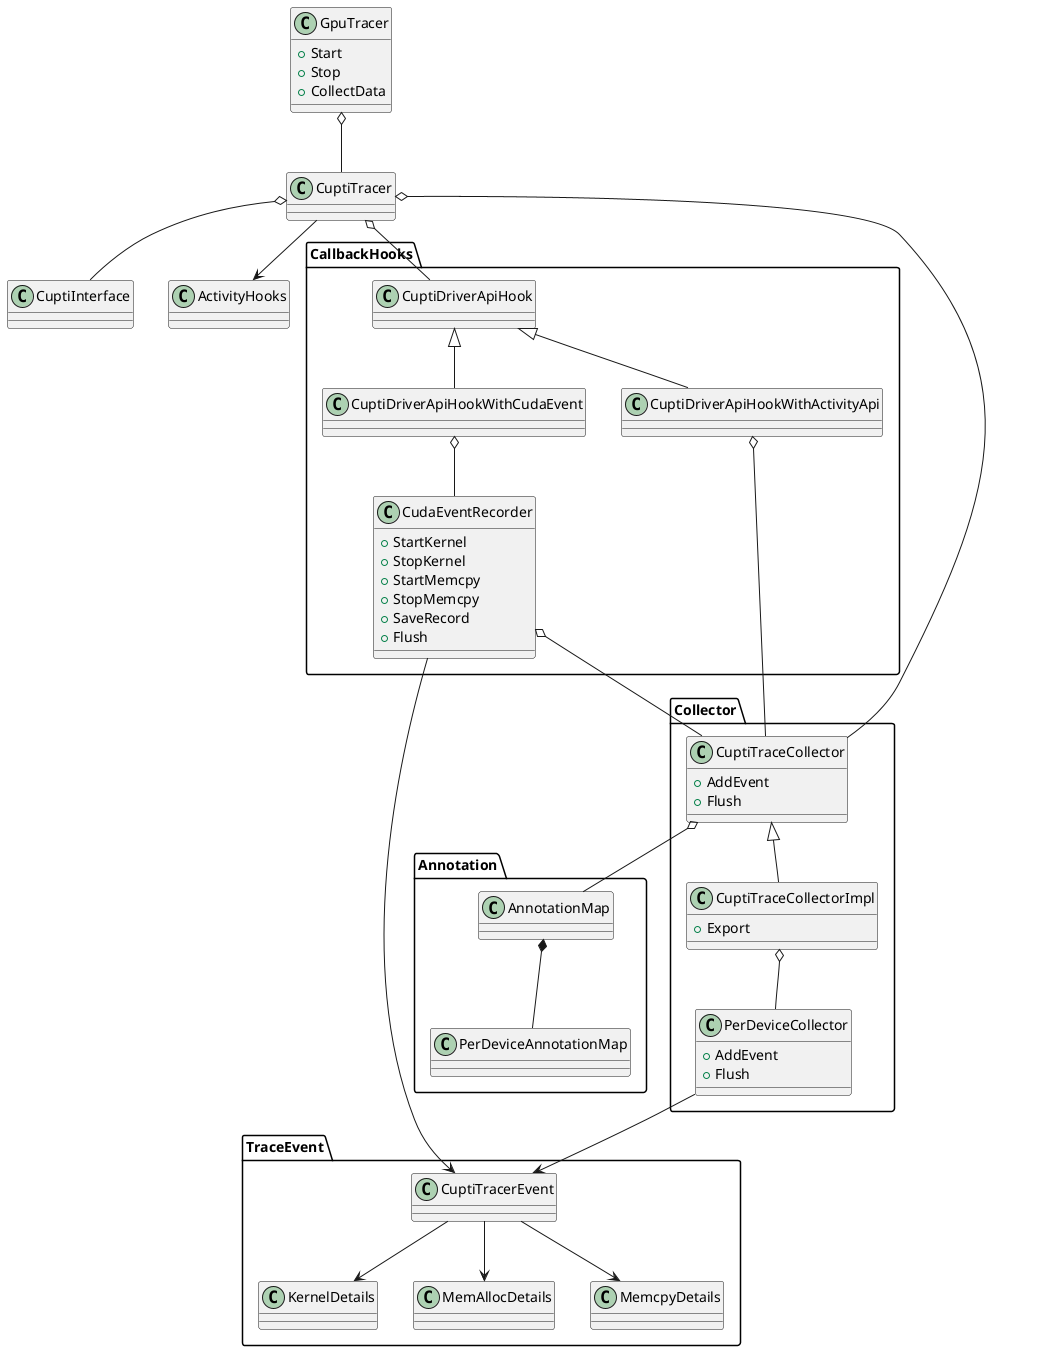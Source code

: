 @startuml

class GpuTracer {
  + Start
  + Stop
  + CollectData
}

package TraceEvent {
  class KernelDetails
  class MemAllocDetails
  class MemcpyDetails
  class CuptiTracerEvent {
  }
}

package Annotation {
  class AnnotationMap
  class PerDeviceAnnotationMap
}

class CuptiTracer
class CuptiInterface

package CallbackHooks {
  class CuptiDriverApiHook
  class CuptiDriverApiHookWithActivityApi
  class CuptiDriverApiHookWithCudaEvent
  class CudaEventRecorder {
    + StartKernel
    + StopKernel
    + StartMemcpy
    + StopMemcpy
    + SaveRecord
    + Flush
  }
}

class ActivityHooks

package Collector {
  class CuptiTraceCollector {
    + AddEvent
    + Flush
  }
  class CuptiTraceCollectorImpl {
    + Export
  }
  class PerDeviceCollector {
    + AddEvent
    + Flush
  }
}


'Relations'
GpuTracer o-- CuptiTracer

CuptiTracer o-- CuptiTraceCollector
CuptiTracer o-- CuptiInterface
CuptiTracer o-- CuptiDriverApiHook
CuptiTracer --> ActivityHooks

CuptiDriverApiHook <|-- CuptiDriverApiHookWithActivityApi
CuptiDriverApiHook <|-- CuptiDriverApiHookWithCudaEvent
CuptiDriverApiHookWithCudaEvent o-- CudaEventRecorder
CuptiDriverApiHookWithActivityApi o-- CuptiTraceCollector
CudaEventRecorder o-- CuptiTraceCollector
CudaEventRecorder --> CuptiTracerEvent

CuptiTraceCollector <|-- CuptiTraceCollectorImpl
CuptiTraceCollectorImpl o-- PerDeviceCollector
PerDeviceCollector --> CuptiTracerEvent
CuptiTraceCollector o-- AnnotationMap
AnnotationMap *-- PerDeviceAnnotationMap

CuptiTracerEvent --> MemAllocDetails
CuptiTracerEvent --> MemcpyDetails
CuptiTracerEvent --> KernelDetails

@enduml